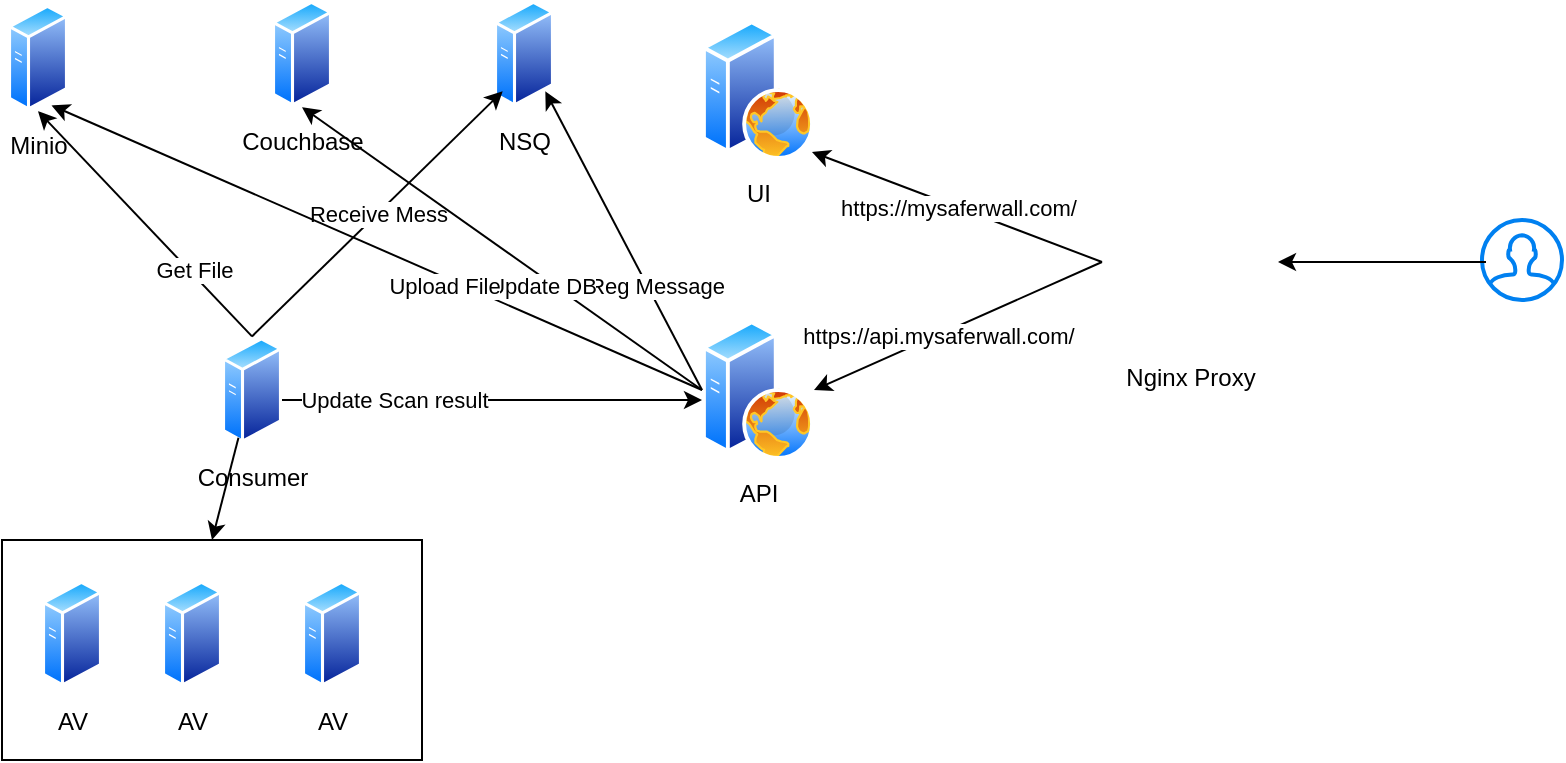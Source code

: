 <mxfile version="13.6.2" type="github"><diagram id="0QKZTjJc9cyQ-u2rdT5g" name="Page-1"><mxGraphModel dx="1422" dy="763" grid="1" gridSize="10" guides="1" tooltips="1" connect="1" arrows="1" fold="1" page="1" pageScale="1" pageWidth="850" pageHeight="1100" math="0" shadow="0"><root><mxCell id="0"/><mxCell id="1" parent="0"/><mxCell id="Za59vofXJyRdazfEl_qr-24" value="" style="rounded=0;whiteSpace=wrap;html=1;" vertex="1" parent="1"><mxGeometry x="10" y="460" width="210" height="110" as="geometry"/></mxCell><mxCell id="Za59vofXJyRdazfEl_qr-2" value="Nginx Proxy" style="shape=image;html=1;verticalAlign=top;verticalLabelPosition=bottom;labelBackgroundColor=#ffffff;imageAspect=0;aspect=fixed;image=https://cdn4.iconfinder.com/data/icons/logos-brands-5/24/nginx-128.png" vertex="1" parent="1"><mxGeometry x="560" y="277" width="88" height="88" as="geometry"/></mxCell><mxCell id="Za59vofXJyRdazfEl_qr-3" value="UI" style="aspect=fixed;perimeter=ellipsePerimeter;html=1;align=center;shadow=0;dashed=0;spacingTop=3;image;image=img/lib/active_directory/web_server.svg;" vertex="1" parent="1"><mxGeometry x="360" y="200" width="56" height="70" as="geometry"/></mxCell><mxCell id="Za59vofXJyRdazfEl_qr-4" value="UI" style="aspect=fixed;perimeter=ellipsePerimeter;html=1;align=center;shadow=0;dashed=0;spacingTop=3;image;image=img/lib/active_directory/web_server.svg;" vertex="1" parent="1"><mxGeometry x="360" y="200" width="56" height="70" as="geometry"/></mxCell><mxCell id="Za59vofXJyRdazfEl_qr-5" value="UI" style="aspect=fixed;perimeter=ellipsePerimeter;html=1;align=center;shadow=0;dashed=0;spacingTop=3;image;image=img/lib/active_directory/web_server.svg;" vertex="1" parent="1"><mxGeometry x="360" y="200" width="56" height="70" as="geometry"/></mxCell><mxCell id="Za59vofXJyRdazfEl_qr-7" value="API" style="aspect=fixed;perimeter=ellipsePerimeter;html=1;align=center;shadow=0;dashed=0;spacingTop=3;image;image=img/lib/active_directory/web_server.svg;" vertex="1" parent="1"><mxGeometry x="360" y="350" width="56" height="70" as="geometry"/></mxCell><mxCell id="Za59vofXJyRdazfEl_qr-9" value="" style="html=1;verticalLabelPosition=bottom;align=center;labelBackgroundColor=#ffffff;verticalAlign=top;strokeWidth=2;strokeColor=#0080F0;shadow=0;dashed=0;shape=mxgraph.ios7.icons.user;" vertex="1" parent="1"><mxGeometry x="750" y="300" width="40" height="40" as="geometry"/></mxCell><UserObject label="https://mysaferwall.com/" link="https://mysaferwall.com/" id="Za59vofXJyRdazfEl_qr-12"><mxCell style="endArrow=classic;html=1;entryX=0.982;entryY=0.943;entryDx=0;entryDy=0;entryPerimeter=0;exitX=0;exitY=0.5;exitDx=0;exitDy=0;" edge="1" parent="1" source="Za59vofXJyRdazfEl_qr-2"><mxGeometry width="50" height="50" relative="1" as="geometry"><mxPoint x="530" y="420" as="sourcePoint"/><mxPoint x="414.992" y="266.01" as="targetPoint"/></mxGeometry></mxCell></UserObject><mxCell id="Za59vofXJyRdazfEl_qr-13" value="" style="endArrow=classic;html=1;entryX=1;entryY=0.5;entryDx=0;entryDy=0;exitX=0;exitY=0.5;exitDx=0;exitDy=0;" edge="1" parent="1" source="Za59vofXJyRdazfEl_qr-2" target="Za59vofXJyRdazfEl_qr-7"><mxGeometry width="50" height="50" relative="1" as="geometry"><mxPoint x="570" y="334" as="sourcePoint"/><mxPoint x="424.992" y="276.01" as="targetPoint"/></mxGeometry></mxCell><mxCell id="Za59vofXJyRdazfEl_qr-14" value="https://api.mysaferwall.com/" style="edgeLabel;html=1;align=center;verticalAlign=middle;resizable=0;points=[];" vertex="1" connectable="0" parent="Za59vofXJyRdazfEl_qr-13"><mxGeometry x="0.14" relative="1" as="geometry"><mxPoint as="offset"/></mxGeometry></mxCell><mxCell id="Za59vofXJyRdazfEl_qr-15" value="" style="endArrow=classic;html=1;entryX=1;entryY=0.5;entryDx=0;entryDy=0;exitX=0.05;exitY=0.525;exitDx=0;exitDy=0;exitPerimeter=0;" edge="1" parent="1" source="Za59vofXJyRdazfEl_qr-9" target="Za59vofXJyRdazfEl_qr-2"><mxGeometry width="50" height="50" relative="1" as="geometry"><mxPoint x="720" y="330" as="sourcePoint"/><mxPoint x="770" y="280" as="targetPoint"/></mxGeometry></mxCell><mxCell id="Za59vofXJyRdazfEl_qr-17" value="NSQ" style="aspect=fixed;perimeter=ellipsePerimeter;html=1;align=center;shadow=0;dashed=0;spacingTop=3;image;image=img/lib/active_directory/generic_server.svg;" vertex="1" parent="1"><mxGeometry x="256" y="190" width="30" height="53.57" as="geometry"/></mxCell><mxCell id="Za59vofXJyRdazfEl_qr-18" value="Consumer" style="aspect=fixed;perimeter=ellipsePerimeter;html=1;align=center;shadow=0;dashed=0;spacingTop=3;image;image=img/lib/active_directory/generic_server.svg;" vertex="1" parent="1"><mxGeometry x="120" y="358.21" width="30" height="53.57" as="geometry"/></mxCell><mxCell id="Za59vofXJyRdazfEl_qr-19" value="Couchbase" style="aspect=fixed;perimeter=ellipsePerimeter;html=1;align=center;shadow=0;dashed=0;spacingTop=3;image;image=img/lib/active_directory/generic_server.svg;" vertex="1" parent="1"><mxGeometry x="145" y="190" width="30" height="53.57" as="geometry"/></mxCell><mxCell id="Za59vofXJyRdazfEl_qr-20" value="Minio" style="aspect=fixed;perimeter=ellipsePerimeter;html=1;align=center;shadow=0;dashed=0;spacingTop=3;image;image=img/lib/active_directory/generic_server.svg;" vertex="1" parent="1"><mxGeometry x="13" y="192" width="30" height="53.57" as="geometry"/></mxCell><mxCell id="Za59vofXJyRdazfEl_qr-21" value="AV " style="aspect=fixed;perimeter=ellipsePerimeter;html=1;align=center;shadow=0;dashed=0;spacingTop=3;image;image=img/lib/active_directory/generic_server.svg;" vertex="1" parent="1"><mxGeometry x="30" y="480" width="30" height="53.57" as="geometry"/></mxCell><mxCell id="Za59vofXJyRdazfEl_qr-22" value="AV" style="aspect=fixed;perimeter=ellipsePerimeter;html=1;align=center;shadow=0;dashed=0;spacingTop=3;image;image=img/lib/active_directory/generic_server.svg;" vertex="1" parent="1"><mxGeometry x="90" y="480" width="30" height="53.57" as="geometry"/></mxCell><mxCell id="Za59vofXJyRdazfEl_qr-23" value="AV" style="aspect=fixed;perimeter=ellipsePerimeter;html=1;align=center;shadow=0;dashed=0;spacingTop=3;image;image=img/lib/active_directory/generic_server.svg;" vertex="1" parent="1"><mxGeometry x="160" y="480" width="30" height="53.57" as="geometry"/></mxCell><mxCell id="Za59vofXJyRdazfEl_qr-26" value="Receive Mess" style="endArrow=classic;html=1;exitX=0.5;exitY=0;exitDx=0;exitDy=0;entryX=0;entryY=1;entryDx=0;entryDy=0;" edge="1" parent="1" source="Za59vofXJyRdazfEl_qr-18" target="Za59vofXJyRdazfEl_qr-17"><mxGeometry width="50" height="50" relative="1" as="geometry"><mxPoint x="220" y="410" as="sourcePoint"/><mxPoint x="270" y="360" as="targetPoint"/></mxGeometry></mxCell><mxCell id="Za59vofXJyRdazfEl_qr-27" value="" style="endArrow=classic;html=1;exitX=0;exitY=0.5;exitDx=0;exitDy=0;entryX=1;entryY=1;entryDx=0;entryDy=0;" edge="1" parent="1" source="Za59vofXJyRdazfEl_qr-7" target="Za59vofXJyRdazfEl_qr-17"><mxGeometry width="50" height="50" relative="1" as="geometry"><mxPoint x="300" y="397.538" as="sourcePoint"/><mxPoint x="361.237" y="270.001" as="targetPoint"/></mxGeometry></mxCell><mxCell id="Za59vofXJyRdazfEl_qr-34" value="&lt;div&gt;Reg Message&lt;/div&gt;" style="edgeLabel;html=1;align=center;verticalAlign=middle;resizable=0;points=[];" vertex="1" connectable="0" parent="Za59vofXJyRdazfEl_qr-27"><mxGeometry x="-0.324" y="-4" relative="1" as="geometry"><mxPoint as="offset"/></mxGeometry></mxCell><mxCell id="Za59vofXJyRdazfEl_qr-28" value="" style="endArrow=classic;html=1;exitX=0.5;exitY=0;exitDx=0;exitDy=0;entryX=0.5;entryY=1;entryDx=0;entryDy=0;" edge="1" parent="1" source="Za59vofXJyRdazfEl_qr-18" target="Za59vofXJyRdazfEl_qr-20"><mxGeometry width="50" height="50" relative="1" as="geometry"><mxPoint x="120" y="371.108" as="sourcePoint"/><mxPoint x="181.237" y="243.571" as="targetPoint"/></mxGeometry></mxCell><mxCell id="Za59vofXJyRdazfEl_qr-37" value="Get File" style="edgeLabel;html=1;align=center;verticalAlign=middle;resizable=0;points=[];" vertex="1" connectable="0" parent="Za59vofXJyRdazfEl_qr-28"><mxGeometry x="-0.433" y="-2" relative="1" as="geometry"><mxPoint as="offset"/></mxGeometry></mxCell><mxCell id="Za59vofXJyRdazfEl_qr-30" value="" style="endArrow=classic;html=1;exitX=0;exitY=0.5;exitDx=0;exitDy=0;entryX=0.5;entryY=1;entryDx=0;entryDy=0;" edge="1" parent="1" source="Za59vofXJyRdazfEl_qr-7" target="Za59vofXJyRdazfEl_qr-19"><mxGeometry width="50" height="50" relative="1" as="geometry"><mxPoint x="344.24" y="439.56" as="sourcePoint"/><mxPoint x="124" y="248" as="targetPoint"/></mxGeometry></mxCell><mxCell id="Za59vofXJyRdazfEl_qr-33" value="Update DB" style="edgeLabel;html=1;align=center;verticalAlign=middle;resizable=0;points=[];" vertex="1" connectable="0" parent="Za59vofXJyRdazfEl_qr-30"><mxGeometry x="-0.218" y="4" relative="1" as="geometry"><mxPoint as="offset"/></mxGeometry></mxCell><mxCell id="Za59vofXJyRdazfEl_qr-31" value="" style="endArrow=classic;html=1;exitX=1;exitY=0.5;exitDx=0;exitDy=0;entryX=0;entryY=0.5;entryDx=0;entryDy=0;" edge="1" parent="1"><mxGeometry width="50" height="50" relative="1" as="geometry"><mxPoint x="150.0" y="389.995" as="sourcePoint"/><mxPoint x="360" y="390" as="targetPoint"/></mxGeometry></mxCell><mxCell id="Za59vofXJyRdazfEl_qr-32" value="Update Scan result" style="edgeLabel;html=1;align=center;verticalAlign=middle;resizable=0;points=[];" vertex="1" connectable="0" parent="Za59vofXJyRdazfEl_qr-31"><mxGeometry x="-0.467" relative="1" as="geometry"><mxPoint as="offset"/></mxGeometry></mxCell><mxCell id="Za59vofXJyRdazfEl_qr-35" value="" style="endArrow=classic;html=1;exitX=0;exitY=0.5;exitDx=0;exitDy=0;entryX=0.75;entryY=1;entryDx=0;entryDy=0;" edge="1" parent="1" source="Za59vofXJyRdazfEl_qr-7" target="Za59vofXJyRdazfEl_qr-20"><mxGeometry width="50" height="50" relative="1" as="geometry"><mxPoint x="370" y="395" as="sourcePoint"/><mxPoint x="145" y="253.57" as="targetPoint"/></mxGeometry></mxCell><mxCell id="Za59vofXJyRdazfEl_qr-36" value="Upload File" style="edgeLabel;html=1;align=center;verticalAlign=middle;resizable=0;points=[];" vertex="1" connectable="0" parent="Za59vofXJyRdazfEl_qr-35"><mxGeometry x="-0.218" y="4" relative="1" as="geometry"><mxPoint as="offset"/></mxGeometry></mxCell><mxCell id="Za59vofXJyRdazfEl_qr-38" value="" style="endArrow=classic;html=1;entryX=0.5;entryY=0;entryDx=0;entryDy=0;exitX=0.25;exitY=1;exitDx=0;exitDy=0;" edge="1" parent="1" source="Za59vofXJyRdazfEl_qr-18" target="Za59vofXJyRdazfEl_qr-24"><mxGeometry width="50" height="50" relative="1" as="geometry"><mxPoint x="246" y="500" as="sourcePoint"/><mxPoint x="296" y="450" as="targetPoint"/></mxGeometry></mxCell></root></mxGraphModel></diagram></mxfile>